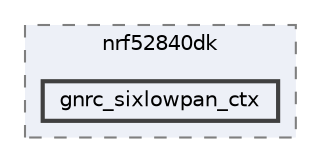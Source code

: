 digraph "/home/mj/Desktop/IoT-Chat-Digitalization/TextYourIoTDevice/bin/nrf52840dk/gnrc_sixlowpan_ctx"
{
 // LATEX_PDF_SIZE
  bgcolor="transparent";
  edge [fontname=Helvetica,fontsize=10,labelfontname=Helvetica,labelfontsize=10];
  node [fontname=Helvetica,fontsize=10,shape=box,height=0.2,width=0.4];
  compound=true
  subgraph clusterdir_0c725116918d2e080617d882693859a8 {
    graph [ bgcolor="#edf0f7", pencolor="grey50", label="nrf52840dk", fontname=Helvetica,fontsize=10 style="filled,dashed", URL="dir_0c725116918d2e080617d882693859a8.html",tooltip=""]
  dir_b0623df7e62659c2a57538d40c572921 [label="gnrc_sixlowpan_ctx", fillcolor="#edf0f7", color="grey25", style="filled,bold", URL="dir_b0623df7e62659c2a57538d40c572921.html",tooltip=""];
  }
}

